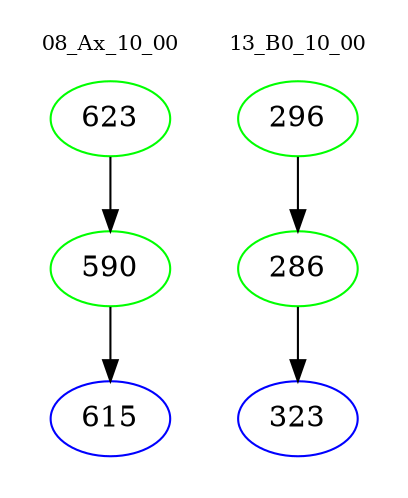 digraph{
subgraph cluster_0 {
color = white
label = "08_Ax_10_00";
fontsize=10;
T0_623 [label="623", color="green"]
T0_623 -> T0_590 [color="black"]
T0_590 [label="590", color="green"]
T0_590 -> T0_615 [color="black"]
T0_615 [label="615", color="blue"]
}
subgraph cluster_1 {
color = white
label = "13_B0_10_00";
fontsize=10;
T1_296 [label="296", color="green"]
T1_296 -> T1_286 [color="black"]
T1_286 [label="286", color="green"]
T1_286 -> T1_323 [color="black"]
T1_323 [label="323", color="blue"]
}
}
